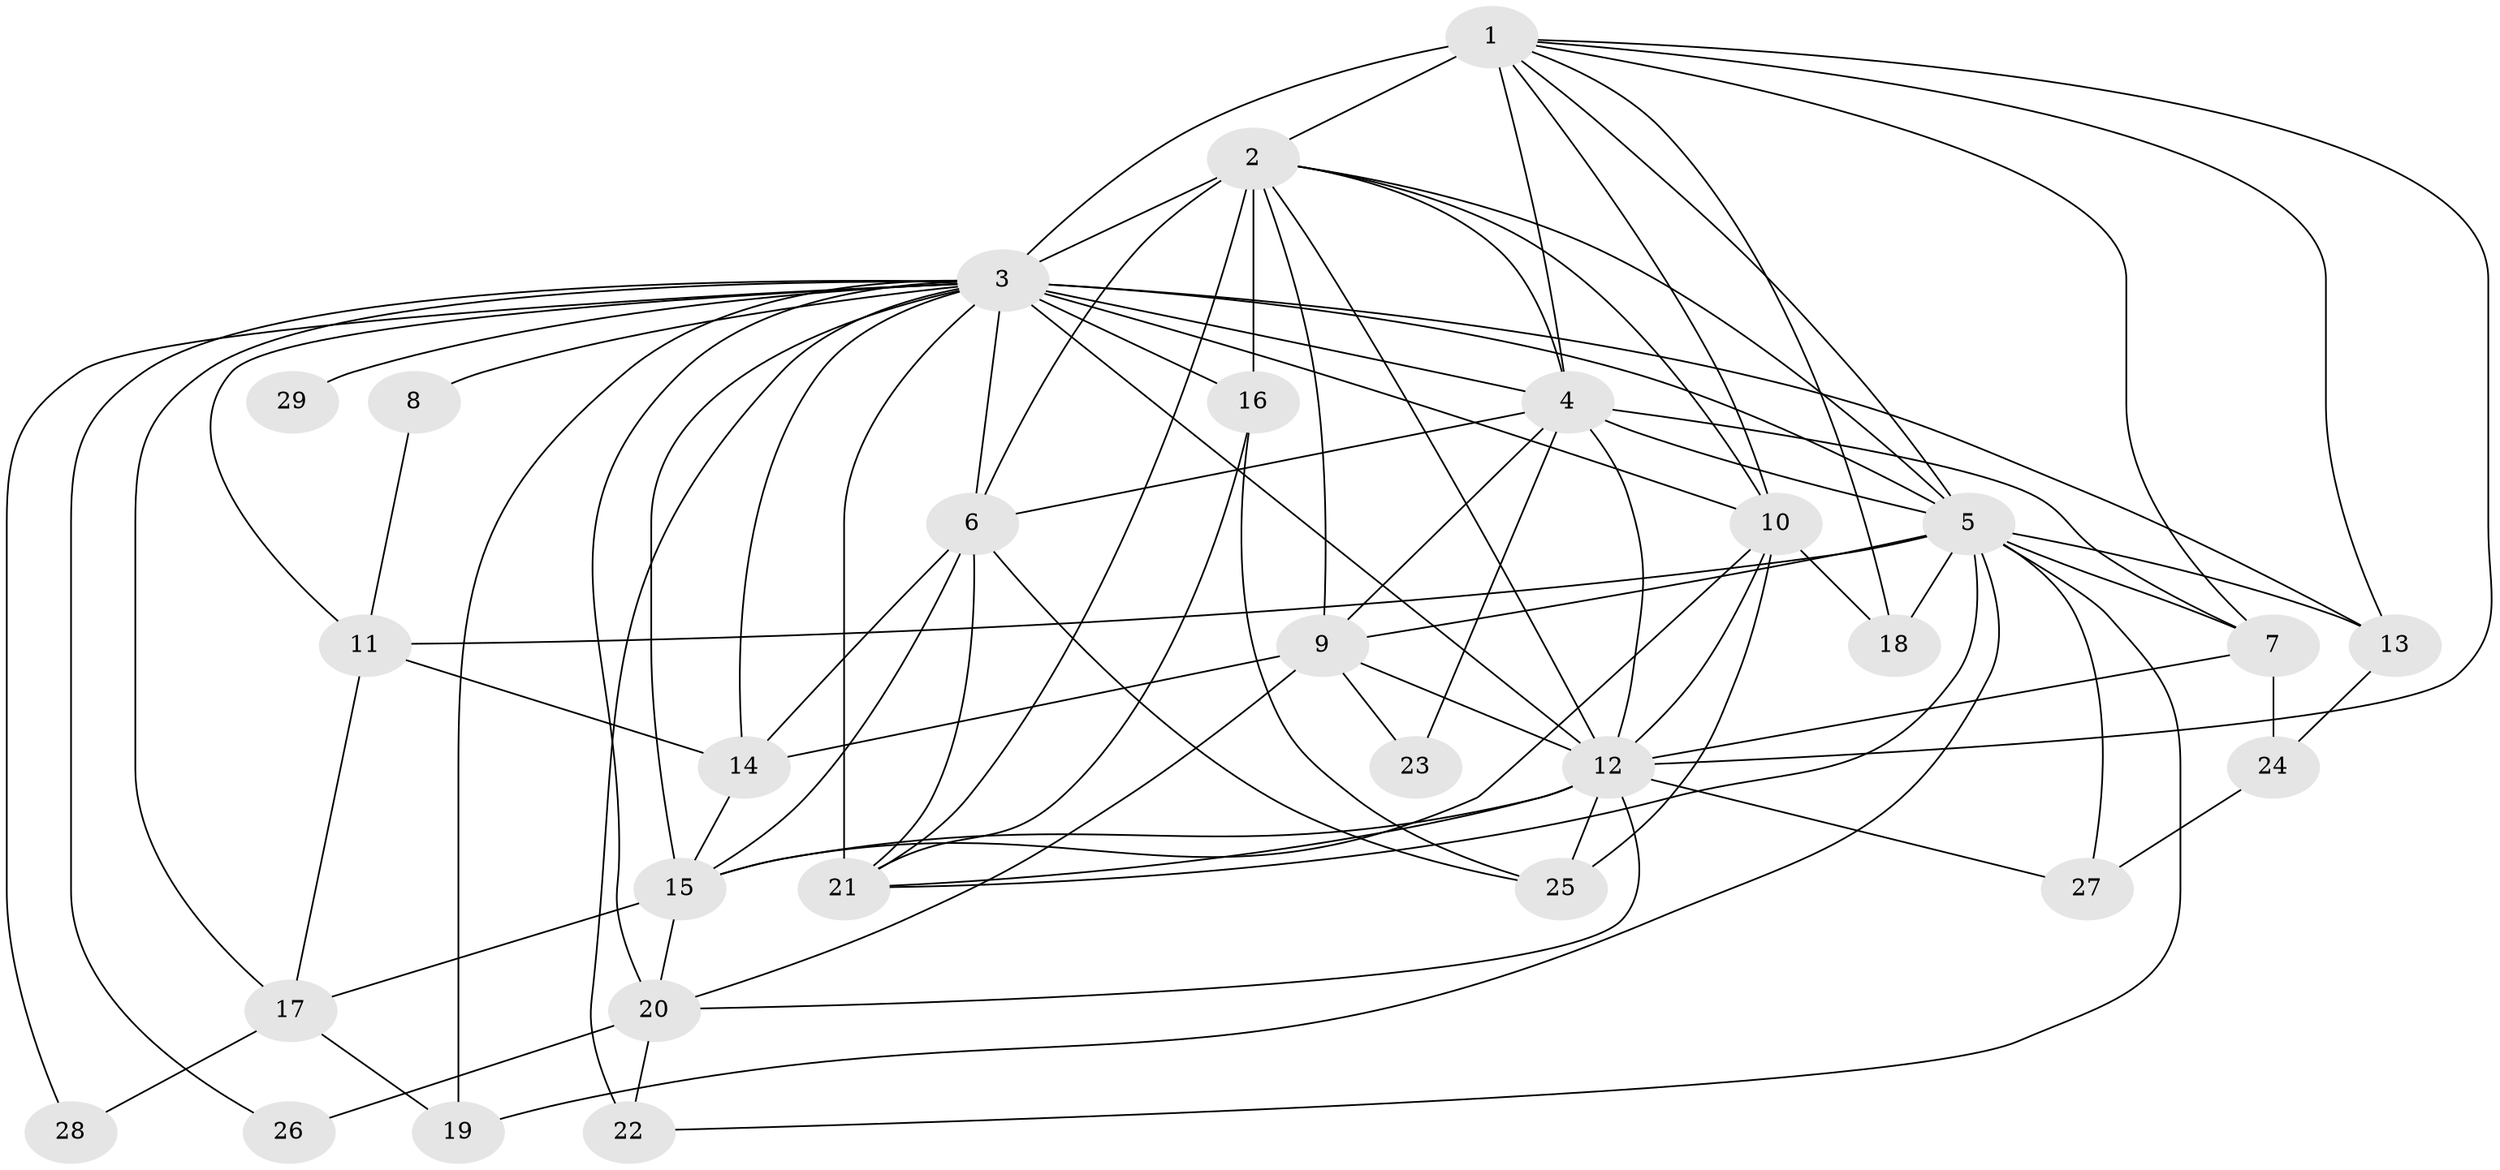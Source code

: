// original degree distribution, {19: 0.010416666666666666, 28: 0.010416666666666666, 20: 0.010416666666666666, 14: 0.010416666666666666, 22: 0.010416666666666666, 25: 0.020833333333333332, 18: 0.010416666666666666, 12: 0.020833333333333332, 4: 0.0625, 5: 0.041666666666666664, 2: 0.5208333333333334, 6: 0.020833333333333332, 3: 0.22916666666666666, 10: 0.010416666666666666, 7: 0.010416666666666666}
// Generated by graph-tools (version 1.1) at 2025/49/03/04/25 22:49:36]
// undirected, 29 vertices, 85 edges
graph export_dot {
  node [color=gray90,style=filled];
  1;
  2;
  3;
  4;
  5;
  6;
  7;
  8;
  9;
  10;
  11;
  12;
  13;
  14;
  15;
  16;
  17;
  18;
  19;
  20;
  21;
  22;
  23;
  24;
  25;
  26;
  27;
  28;
  29;
  1 -- 2 [weight=2.0];
  1 -- 3 [weight=7.0];
  1 -- 4 [weight=1.0];
  1 -- 5 [weight=1.0];
  1 -- 7 [weight=1.0];
  1 -- 10 [weight=1.0];
  1 -- 12 [weight=2.0];
  1 -- 13 [weight=1.0];
  1 -- 18 [weight=2.0];
  2 -- 3 [weight=9.0];
  2 -- 4 [weight=1.0];
  2 -- 5 [weight=1.0];
  2 -- 6 [weight=2.0];
  2 -- 9 [weight=1.0];
  2 -- 10 [weight=1.0];
  2 -- 12 [weight=7.0];
  2 -- 16 [weight=2.0];
  2 -- 21 [weight=2.0];
  3 -- 4 [weight=7.0];
  3 -- 5 [weight=7.0];
  3 -- 6 [weight=2.0];
  3 -- 8 [weight=2.0];
  3 -- 10 [weight=2.0];
  3 -- 11 [weight=1.0];
  3 -- 12 [weight=2.0];
  3 -- 13 [weight=1.0];
  3 -- 14 [weight=1.0];
  3 -- 15 [weight=10.0];
  3 -- 16 [weight=1.0];
  3 -- 17 [weight=2.0];
  3 -- 19 [weight=3.0];
  3 -- 20 [weight=1.0];
  3 -- 21 [weight=7.0];
  3 -- 22 [weight=2.0];
  3 -- 26 [weight=1.0];
  3 -- 28 [weight=1.0];
  3 -- 29 [weight=1.0];
  4 -- 5 [weight=1.0];
  4 -- 6 [weight=1.0];
  4 -- 7 [weight=1.0];
  4 -- 9 [weight=1.0];
  4 -- 12 [weight=1.0];
  4 -- 23 [weight=2.0];
  5 -- 7 [weight=1.0];
  5 -- 9 [weight=1.0];
  5 -- 11 [weight=4.0];
  5 -- 13 [weight=2.0];
  5 -- 18 [weight=1.0];
  5 -- 19 [weight=1.0];
  5 -- 21 [weight=1.0];
  5 -- 22 [weight=1.0];
  5 -- 27 [weight=1.0];
  6 -- 14 [weight=1.0];
  6 -- 15 [weight=1.0];
  6 -- 21 [weight=1.0];
  6 -- 25 [weight=1.0];
  7 -- 12 [weight=1.0];
  7 -- 24 [weight=1.0];
  8 -- 11 [weight=1.0];
  9 -- 12 [weight=1.0];
  9 -- 14 [weight=1.0];
  9 -- 20 [weight=1.0];
  9 -- 23 [weight=1.0];
  10 -- 12 [weight=1.0];
  10 -- 15 [weight=1.0];
  10 -- 18 [weight=1.0];
  10 -- 25 [weight=3.0];
  11 -- 14 [weight=1.0];
  11 -- 17 [weight=1.0];
  12 -- 15 [weight=1.0];
  12 -- 20 [weight=1.0];
  12 -- 21 [weight=1.0];
  12 -- 25 [weight=1.0];
  12 -- 27 [weight=1.0];
  13 -- 24 [weight=1.0];
  14 -- 15 [weight=1.0];
  15 -- 17 [weight=1.0];
  15 -- 20 [weight=1.0];
  16 -- 21 [weight=1.0];
  16 -- 25 [weight=1.0];
  17 -- 19 [weight=1.0];
  17 -- 28 [weight=1.0];
  20 -- 22 [weight=1.0];
  20 -- 26 [weight=1.0];
  24 -- 27 [weight=1.0];
}
